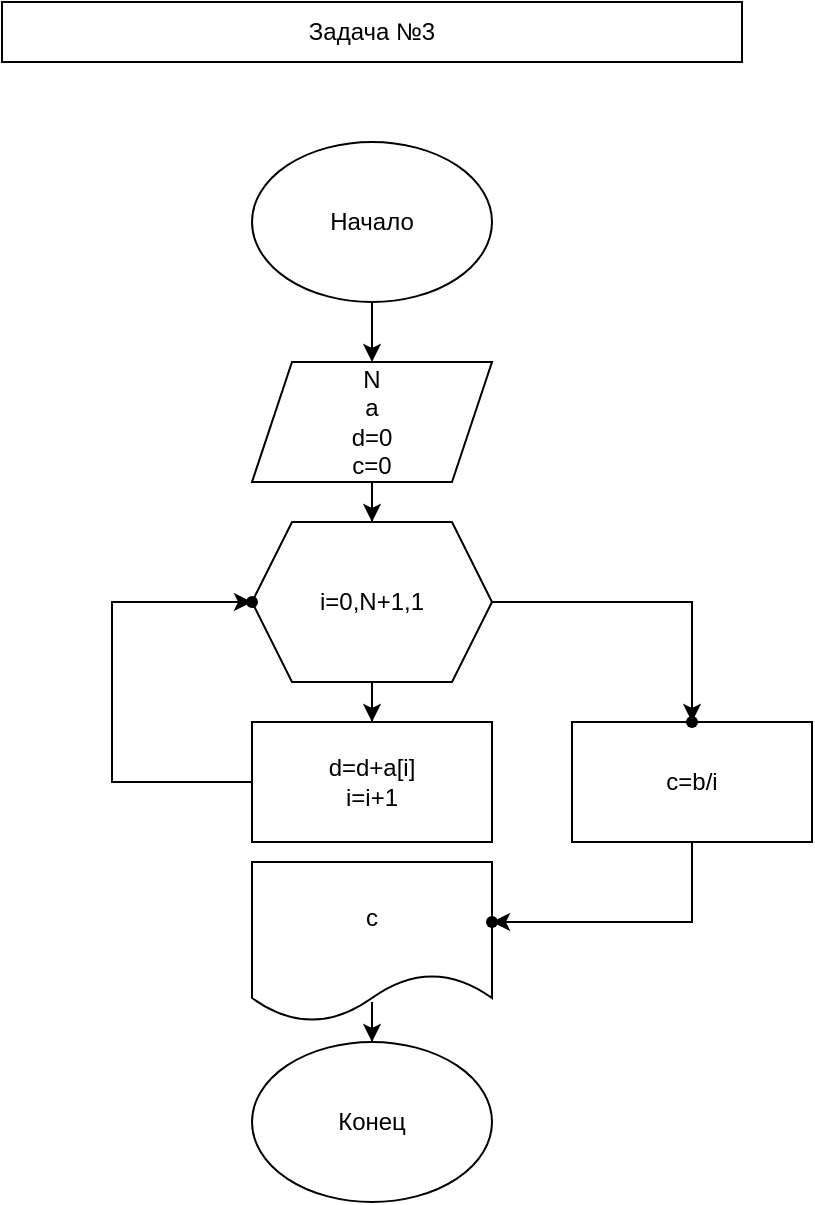 <mxfile version="20.3.7" type="device"><diagram id="C5RBs43oDa-KdzZeNtuy" name="Page-1"><mxGraphModel dx="1040" dy="1406" grid="1" gridSize="10" guides="1" tooltips="1" connect="1" arrows="1" fold="1" page="1" pageScale="1" pageWidth="1169" pageHeight="827" math="0" shadow="0"><root><mxCell id="WIyWlLk6GJQsqaUBKTNV-0"/><mxCell id="WIyWlLk6GJQsqaUBKTNV-1" parent="WIyWlLk6GJQsqaUBKTNV-0"/><mxCell id="BsaWlagjkc4gSY3FhnHl-0" value="Задача №3" style="rounded=0;whiteSpace=wrap;html=1;" vertex="1" parent="WIyWlLk6GJQsqaUBKTNV-1"><mxGeometry x="345" y="-70" width="370" height="30" as="geometry"/></mxCell><mxCell id="BsaWlagjkc4gSY3FhnHl-12" value="" style="edgeStyle=orthogonalEdgeStyle;rounded=0;orthogonalLoop=1;jettySize=auto;html=1;" edge="1" parent="WIyWlLk6GJQsqaUBKTNV-1" source="BsaWlagjkc4gSY3FhnHl-1" target="BsaWlagjkc4gSY3FhnHl-4"><mxGeometry relative="1" as="geometry"/></mxCell><mxCell id="BsaWlagjkc4gSY3FhnHl-1" value="c" style="shape=document;whiteSpace=wrap;html=1;boundedLbl=1;" vertex="1" parent="WIyWlLk6GJQsqaUBKTNV-1"><mxGeometry x="470" y="360" width="120" height="80" as="geometry"/></mxCell><mxCell id="BsaWlagjkc4gSY3FhnHl-10" value="" style="edgeStyle=orthogonalEdgeStyle;rounded=0;orthogonalLoop=1;jettySize=auto;html=1;entryX=0.5;entryY=0;entryDx=0;entryDy=0;exitX=0.5;exitY=1;exitDx=0;exitDy=0;" edge="1" parent="WIyWlLk6GJQsqaUBKTNV-1" source="BsaWlagjkc4gSY3FhnHl-2" target="BsaWlagjkc4gSY3FhnHl-6"><mxGeometry relative="1" as="geometry"><Array as="points"><mxPoint x="530" y="90"/><mxPoint x="530" y="90"/></Array></mxGeometry></mxCell><mxCell id="BsaWlagjkc4gSY3FhnHl-2" value="Начало" style="ellipse;whiteSpace=wrap;html=1;" vertex="1" parent="WIyWlLk6GJQsqaUBKTNV-1"><mxGeometry x="470" width="120" height="80" as="geometry"/></mxCell><mxCell id="BsaWlagjkc4gSY3FhnHl-4" value="Конец" style="ellipse;whiteSpace=wrap;html=1;" vertex="1" parent="WIyWlLk6GJQsqaUBKTNV-1"><mxGeometry x="470" y="450" width="120" height="80" as="geometry"/></mxCell><mxCell id="BsaWlagjkc4gSY3FhnHl-11" value="" style="edgeStyle=orthogonalEdgeStyle;rounded=0;orthogonalLoop=1;jettySize=auto;html=1;" edge="1" parent="WIyWlLk6GJQsqaUBKTNV-1" source="BsaWlagjkc4gSY3FhnHl-6" target="BsaWlagjkc4gSY3FhnHl-8"><mxGeometry relative="1" as="geometry"/></mxCell><mxCell id="BsaWlagjkc4gSY3FhnHl-6" value="N&lt;br&gt;a&lt;br&gt;d=0&lt;br&gt;c=0" style="shape=parallelogram;perimeter=parallelogramPerimeter;whiteSpace=wrap;html=1;fixedSize=1;" vertex="1" parent="WIyWlLk6GJQsqaUBKTNV-1"><mxGeometry x="470" y="110" width="120" height="60" as="geometry"/></mxCell><mxCell id="BsaWlagjkc4gSY3FhnHl-16" value="" style="edgeStyle=orthogonalEdgeStyle;rounded=0;orthogonalLoop=1;jettySize=auto;html=1;" edge="1" parent="WIyWlLk6GJQsqaUBKTNV-1" source="BsaWlagjkc4gSY3FhnHl-7" target="BsaWlagjkc4gSY3FhnHl-15"><mxGeometry relative="1" as="geometry"><Array as="points"><mxPoint x="400" y="320"/><mxPoint x="400" y="230"/></Array></mxGeometry></mxCell><mxCell id="BsaWlagjkc4gSY3FhnHl-7" value="d=d+a[i]&lt;br&gt;i=i+1" style="rounded=0;whiteSpace=wrap;html=1;" vertex="1" parent="WIyWlLk6GJQsqaUBKTNV-1"><mxGeometry x="470" y="290" width="120" height="60" as="geometry"/></mxCell><mxCell id="BsaWlagjkc4gSY3FhnHl-17" value="" style="edgeStyle=orthogonalEdgeStyle;rounded=0;orthogonalLoop=1;jettySize=auto;html=1;" edge="1" parent="WIyWlLk6GJQsqaUBKTNV-1" source="BsaWlagjkc4gSY3FhnHl-8" target="BsaWlagjkc4gSY3FhnHl-7"><mxGeometry relative="1" as="geometry"/></mxCell><mxCell id="BsaWlagjkc4gSY3FhnHl-20" value="" style="edgeStyle=orthogonalEdgeStyle;rounded=0;orthogonalLoop=1;jettySize=auto;html=1;" edge="1" parent="WIyWlLk6GJQsqaUBKTNV-1" source="BsaWlagjkc4gSY3FhnHl-8" target="BsaWlagjkc4gSY3FhnHl-19"><mxGeometry relative="1" as="geometry"><Array as="points"><mxPoint x="690" y="230"/></Array></mxGeometry></mxCell><mxCell id="BsaWlagjkc4gSY3FhnHl-8" value="i=0,N+1,1" style="shape=hexagon;perimeter=hexagonPerimeter2;whiteSpace=wrap;html=1;fixedSize=1;" vertex="1" parent="WIyWlLk6GJQsqaUBKTNV-1"><mxGeometry x="470" y="190" width="120" height="80" as="geometry"/></mxCell><mxCell id="BsaWlagjkc4gSY3FhnHl-13" value="" style="shape=waypoint;sketch=0;size=6;pointerEvents=1;points=[];fillColor=default;resizable=0;rotatable=0;perimeter=centerPerimeter;snapToPoint=1;" vertex="1" parent="WIyWlLk6GJQsqaUBKTNV-1"><mxGeometry x="570" y="370" width="40" height="40" as="geometry"/></mxCell><mxCell id="BsaWlagjkc4gSY3FhnHl-15" value="" style="shape=waypoint;sketch=0;size=6;pointerEvents=1;points=[];fillColor=default;resizable=0;rotatable=0;perimeter=centerPerimeter;snapToPoint=1;rounded=0;" vertex="1" parent="WIyWlLk6GJQsqaUBKTNV-1"><mxGeometry x="450" y="210" width="40" height="40" as="geometry"/></mxCell><mxCell id="BsaWlagjkc4gSY3FhnHl-22" value="" style="edgeStyle=orthogonalEdgeStyle;rounded=0;orthogonalLoop=1;jettySize=auto;html=1;entryX=0.59;entryY=0.55;entryDx=0;entryDy=0;entryPerimeter=0;" edge="1" parent="WIyWlLk6GJQsqaUBKTNV-1" source="BsaWlagjkc4gSY3FhnHl-18" target="BsaWlagjkc4gSY3FhnHl-13"><mxGeometry relative="1" as="geometry"><Array as="points"><mxPoint x="690" y="390"/></Array></mxGeometry></mxCell><mxCell id="BsaWlagjkc4gSY3FhnHl-18" value="c=b/i" style="rounded=0;whiteSpace=wrap;html=1;" vertex="1" parent="WIyWlLk6GJQsqaUBKTNV-1"><mxGeometry x="630" y="290" width="120" height="60" as="geometry"/></mxCell><mxCell id="BsaWlagjkc4gSY3FhnHl-19" value="" style="shape=waypoint;sketch=0;size=6;pointerEvents=1;points=[];fillColor=default;resizable=0;rotatable=0;perimeter=centerPerimeter;snapToPoint=1;" vertex="1" parent="WIyWlLk6GJQsqaUBKTNV-1"><mxGeometry x="670" y="270" width="40" height="40" as="geometry"/></mxCell></root></mxGraphModel></diagram></mxfile>